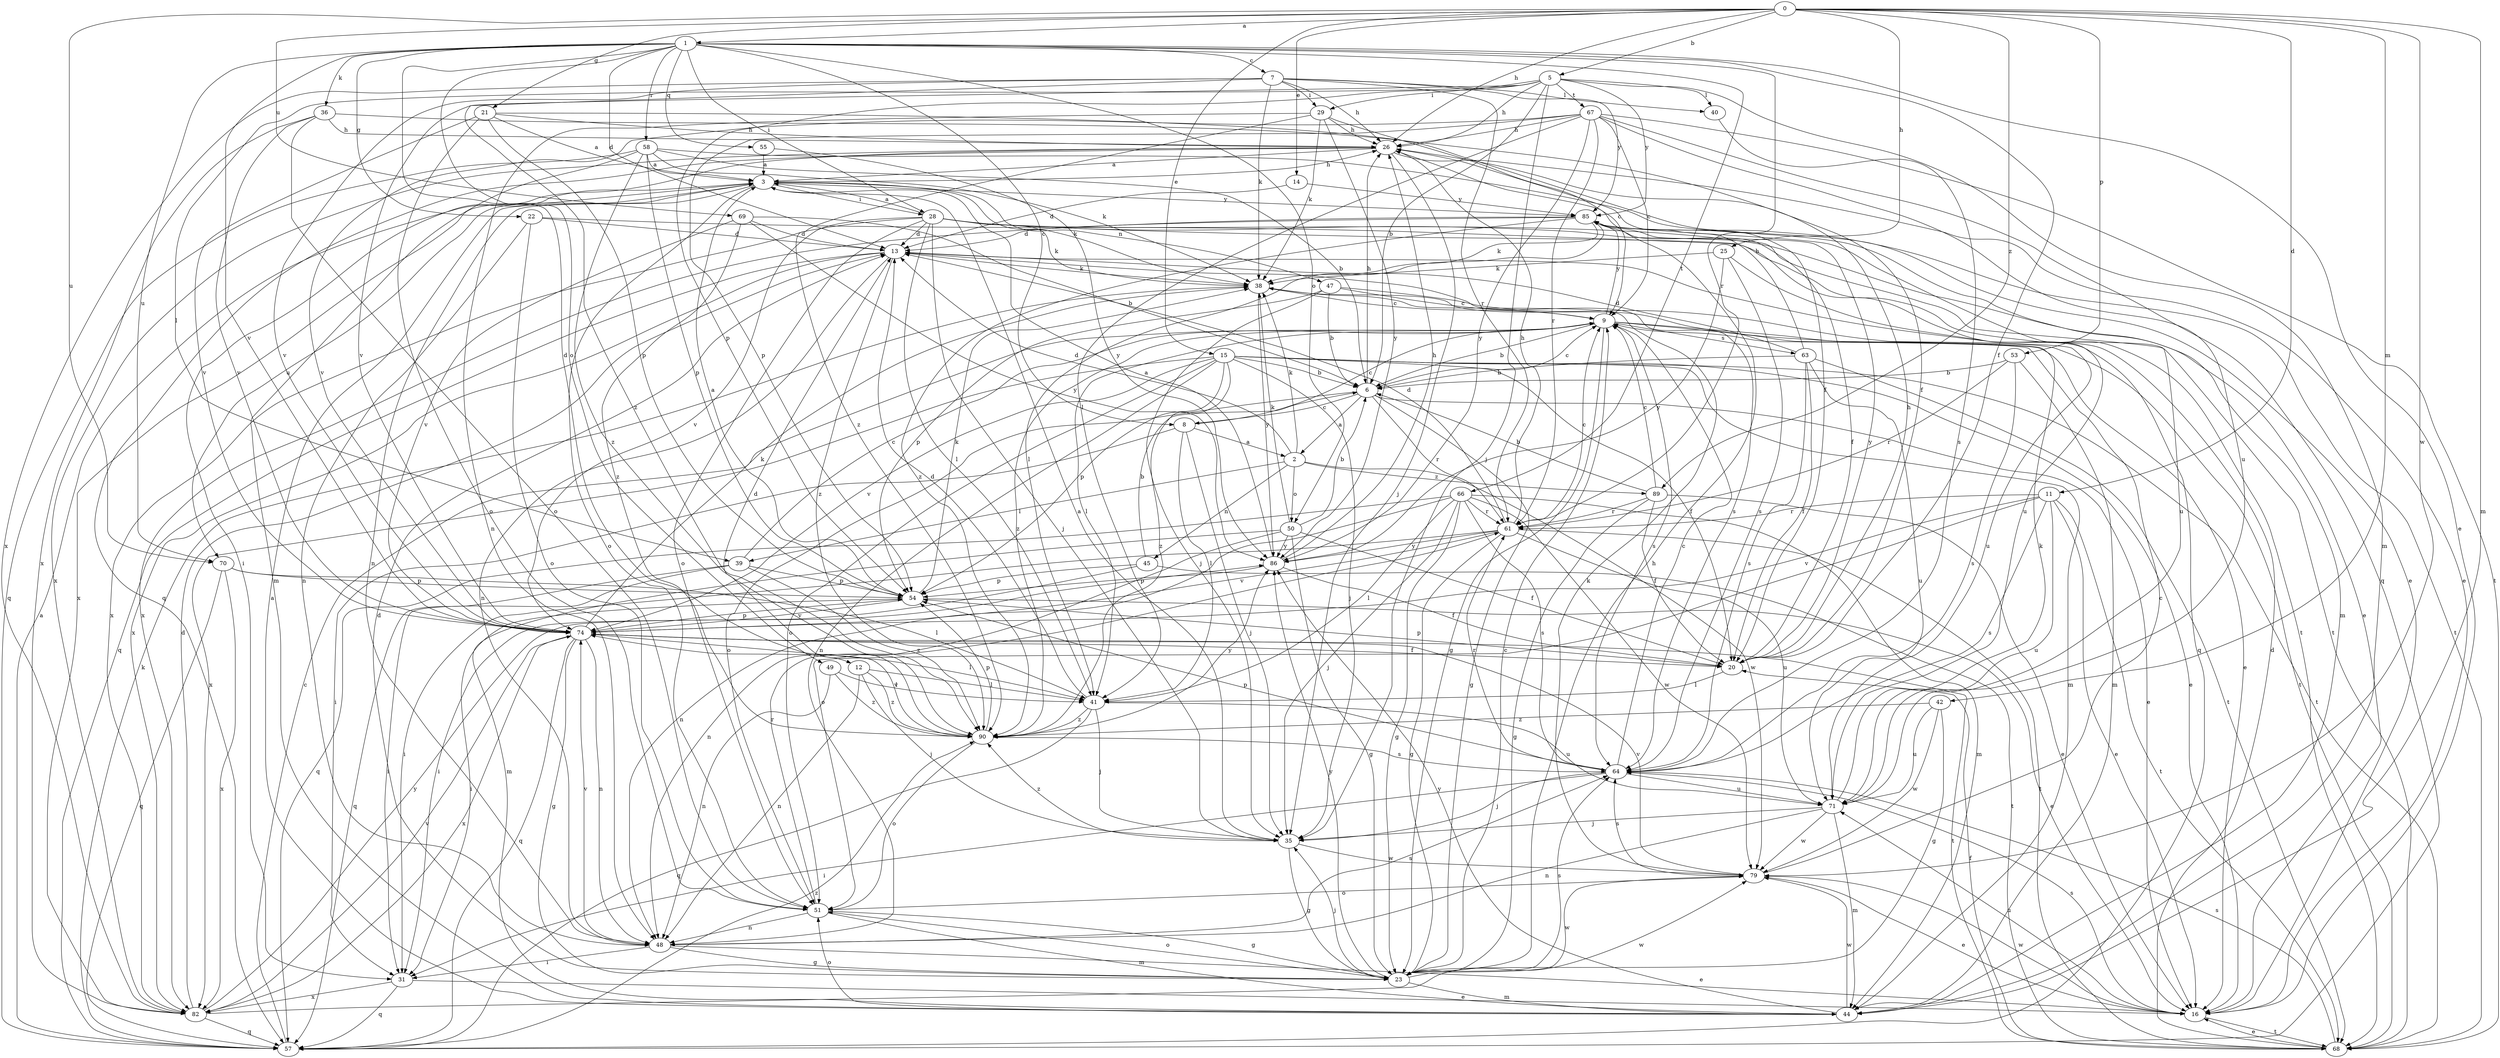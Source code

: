 strict digraph  {
0;
1;
2;
3;
5;
6;
7;
8;
9;
11;
12;
13;
14;
15;
16;
20;
21;
22;
23;
25;
26;
28;
29;
31;
35;
36;
38;
39;
40;
41;
42;
44;
45;
47;
48;
49;
50;
51;
53;
54;
55;
57;
58;
61;
63;
64;
66;
67;
68;
69;
70;
71;
74;
79;
82;
85;
86;
89;
90;
0 -> 1  [label=a];
0 -> 5  [label=b];
0 -> 11  [label=d];
0 -> 14  [label=e];
0 -> 15  [label=e];
0 -> 21  [label=g];
0 -> 25  [label=h];
0 -> 26  [label=h];
0 -> 42  [label=m];
0 -> 44  [label=m];
0 -> 53  [label=p];
0 -> 69  [label=u];
0 -> 70  [label=u];
0 -> 79  [label=w];
0 -> 89  [label=z];
1 -> 7  [label=c];
1 -> 8  [label=c];
1 -> 12  [label=d];
1 -> 13  [label=d];
1 -> 16  [label=e];
1 -> 20  [label=f];
1 -> 22  [label=g];
1 -> 28  [label=i];
1 -> 36  [label=k];
1 -> 49  [label=o];
1 -> 50  [label=o];
1 -> 55  [label=q];
1 -> 58  [label=r];
1 -> 61  [label=r];
1 -> 66  [label=t];
1 -> 70  [label=u];
1 -> 74  [label=v];
2 -> 13  [label=d];
2 -> 38  [label=k];
2 -> 39  [label=l];
2 -> 45  [label=n];
2 -> 50  [label=o];
2 -> 79  [label=w];
2 -> 89  [label=z];
3 -> 26  [label=h];
3 -> 28  [label=i];
3 -> 38  [label=k];
3 -> 47  [label=n];
3 -> 48  [label=n];
3 -> 51  [label=o];
3 -> 70  [label=u];
3 -> 82  [label=x];
3 -> 85  [label=y];
5 -> 6  [label=b];
5 -> 26  [label=h];
5 -> 29  [label=i];
5 -> 35  [label=j];
5 -> 39  [label=l];
5 -> 40  [label=l];
5 -> 44  [label=m];
5 -> 54  [label=p];
5 -> 67  [label=t];
5 -> 74  [label=v];
5 -> 85  [label=y];
6 -> 2  [label=a];
6 -> 8  [label=c];
6 -> 9  [label=c];
6 -> 16  [label=e];
6 -> 23  [label=g];
6 -> 26  [label=h];
6 -> 51  [label=o];
6 -> 61  [label=r];
7 -> 26  [label=h];
7 -> 29  [label=i];
7 -> 38  [label=k];
7 -> 40  [label=l];
7 -> 61  [label=r];
7 -> 74  [label=v];
7 -> 82  [label=x];
7 -> 85  [label=y];
7 -> 90  [label=z];
8 -> 2  [label=a];
8 -> 9  [label=c];
8 -> 31  [label=i];
8 -> 35  [label=j];
8 -> 41  [label=l];
9 -> 6  [label=b];
9 -> 16  [label=e];
9 -> 23  [label=g];
9 -> 41  [label=l];
9 -> 63  [label=s];
9 -> 64  [label=s];
9 -> 68  [label=t];
9 -> 85  [label=y];
9 -> 90  [label=z];
11 -> 16  [label=e];
11 -> 51  [label=o];
11 -> 61  [label=r];
11 -> 64  [label=s];
11 -> 68  [label=t];
11 -> 71  [label=u];
11 -> 74  [label=v];
12 -> 35  [label=j];
12 -> 41  [label=l];
12 -> 48  [label=n];
12 -> 90  [label=z];
13 -> 38  [label=k];
13 -> 48  [label=n];
13 -> 57  [label=q];
13 -> 64  [label=s];
13 -> 82  [label=x];
13 -> 90  [label=z];
14 -> 13  [label=d];
14 -> 85  [label=y];
15 -> 6  [label=b];
15 -> 16  [label=e];
15 -> 20  [label=f];
15 -> 35  [label=j];
15 -> 44  [label=m];
15 -> 48  [label=n];
15 -> 51  [label=o];
15 -> 54  [label=p];
15 -> 68  [label=t];
15 -> 74  [label=v];
15 -> 82  [label=x];
15 -> 90  [label=z];
16 -> 64  [label=s];
16 -> 68  [label=t];
16 -> 71  [label=u];
16 -> 79  [label=w];
20 -> 26  [label=h];
20 -> 41  [label=l];
20 -> 54  [label=p];
20 -> 85  [label=y];
21 -> 3  [label=a];
21 -> 20  [label=f];
21 -> 26  [label=h];
21 -> 51  [label=o];
21 -> 54  [label=p];
21 -> 74  [label=v];
22 -> 13  [label=d];
22 -> 48  [label=n];
22 -> 51  [label=o];
22 -> 68  [label=t];
23 -> 9  [label=c];
23 -> 13  [label=d];
23 -> 26  [label=h];
23 -> 35  [label=j];
23 -> 44  [label=m];
23 -> 51  [label=o];
23 -> 64  [label=s];
23 -> 79  [label=w];
23 -> 86  [label=y];
25 -> 38  [label=k];
25 -> 57  [label=q];
25 -> 64  [label=s];
25 -> 86  [label=y];
26 -> 3  [label=a];
26 -> 16  [label=e];
26 -> 31  [label=i];
26 -> 35  [label=j];
26 -> 57  [label=q];
26 -> 82  [label=x];
28 -> 3  [label=a];
28 -> 13  [label=d];
28 -> 16  [label=e];
28 -> 35  [label=j];
28 -> 38  [label=k];
28 -> 41  [label=l];
28 -> 51  [label=o];
28 -> 68  [label=t];
28 -> 71  [label=u];
28 -> 74  [label=v];
28 -> 82  [label=x];
29 -> 9  [label=c];
29 -> 26  [label=h];
29 -> 38  [label=k];
29 -> 48  [label=n];
29 -> 86  [label=y];
29 -> 90  [label=z];
31 -> 16  [label=e];
31 -> 57  [label=q];
31 -> 82  [label=x];
35 -> 3  [label=a];
35 -> 23  [label=g];
35 -> 79  [label=w];
35 -> 90  [label=z];
36 -> 20  [label=f];
36 -> 26  [label=h];
36 -> 51  [label=o];
36 -> 74  [label=v];
36 -> 82  [label=x];
38 -> 9  [label=c];
38 -> 86  [label=y];
39 -> 9  [label=c];
39 -> 31  [label=i];
39 -> 54  [label=p];
39 -> 57  [label=q];
39 -> 90  [label=z];
40 -> 64  [label=s];
41 -> 13  [label=d];
41 -> 35  [label=j];
41 -> 57  [label=q];
41 -> 71  [label=u];
41 -> 90  [label=z];
42 -> 23  [label=g];
42 -> 71  [label=u];
42 -> 79  [label=w];
42 -> 90  [label=z];
44 -> 3  [label=a];
44 -> 51  [label=o];
44 -> 79  [label=w];
44 -> 86  [label=y];
45 -> 6  [label=b];
45 -> 31  [label=i];
45 -> 54  [label=p];
45 -> 68  [label=t];
47 -> 6  [label=b];
47 -> 9  [label=c];
47 -> 35  [label=j];
47 -> 54  [label=p];
47 -> 71  [label=u];
48 -> 16  [label=e];
48 -> 23  [label=g];
48 -> 31  [label=i];
48 -> 64  [label=s];
48 -> 74  [label=v];
49 -> 41  [label=l];
49 -> 48  [label=n];
49 -> 90  [label=z];
50 -> 6  [label=b];
50 -> 20  [label=f];
50 -> 23  [label=g];
50 -> 38  [label=k];
50 -> 44  [label=m];
50 -> 48  [label=n];
50 -> 86  [label=y];
51 -> 23  [label=g];
51 -> 44  [label=m];
51 -> 48  [label=n];
51 -> 61  [label=r];
53 -> 6  [label=b];
53 -> 44  [label=m];
53 -> 61  [label=r];
53 -> 64  [label=s];
54 -> 3  [label=a];
54 -> 16  [label=e];
54 -> 31  [label=i];
54 -> 38  [label=k];
54 -> 74  [label=v];
55 -> 3  [label=a];
55 -> 86  [label=y];
57 -> 3  [label=a];
57 -> 9  [label=c];
57 -> 38  [label=k];
57 -> 90  [label=z];
58 -> 3  [label=a];
58 -> 6  [label=b];
58 -> 16  [label=e];
58 -> 38  [label=k];
58 -> 44  [label=m];
58 -> 54  [label=p];
58 -> 57  [label=q];
58 -> 90  [label=z];
61 -> 9  [label=c];
61 -> 13  [label=d];
61 -> 23  [label=g];
61 -> 26  [label=h];
61 -> 31  [label=i];
61 -> 68  [label=t];
61 -> 71  [label=u];
61 -> 74  [label=v];
61 -> 86  [label=y];
63 -> 6  [label=b];
63 -> 13  [label=d];
63 -> 20  [label=f];
63 -> 26  [label=h];
63 -> 64  [label=s];
63 -> 68  [label=t];
63 -> 71  [label=u];
64 -> 9  [label=c];
64 -> 31  [label=i];
64 -> 35  [label=j];
64 -> 54  [label=p];
64 -> 61  [label=r];
64 -> 71  [label=u];
66 -> 23  [label=g];
66 -> 35  [label=j];
66 -> 41  [label=l];
66 -> 44  [label=m];
66 -> 48  [label=n];
66 -> 57  [label=q];
66 -> 61  [label=r];
66 -> 64  [label=s];
66 -> 79  [label=w];
67 -> 9  [label=c];
67 -> 26  [label=h];
67 -> 41  [label=l];
67 -> 54  [label=p];
67 -> 57  [label=q];
67 -> 61  [label=r];
67 -> 68  [label=t];
67 -> 71  [label=u];
67 -> 74  [label=v];
67 -> 86  [label=y];
68 -> 13  [label=d];
68 -> 16  [label=e];
68 -> 20  [label=f];
68 -> 64  [label=s];
69 -> 6  [label=b];
69 -> 13  [label=d];
69 -> 74  [label=v];
69 -> 86  [label=y];
69 -> 90  [label=z];
70 -> 41  [label=l];
70 -> 54  [label=p];
70 -> 57  [label=q];
70 -> 82  [label=x];
71 -> 35  [label=j];
71 -> 38  [label=k];
71 -> 44  [label=m];
71 -> 48  [label=n];
71 -> 79  [label=w];
74 -> 20  [label=f];
74 -> 23  [label=g];
74 -> 38  [label=k];
74 -> 41  [label=l];
74 -> 48  [label=n];
74 -> 54  [label=p];
74 -> 57  [label=q];
74 -> 68  [label=t];
74 -> 82  [label=x];
79 -> 9  [label=c];
79 -> 16  [label=e];
79 -> 38  [label=k];
79 -> 51  [label=o];
79 -> 64  [label=s];
79 -> 74  [label=v];
82 -> 13  [label=d];
82 -> 57  [label=q];
82 -> 74  [label=v];
82 -> 79  [label=w];
82 -> 86  [label=y];
85 -> 13  [label=d];
85 -> 20  [label=f];
85 -> 38  [label=k];
85 -> 41  [label=l];
85 -> 44  [label=m];
85 -> 68  [label=t];
85 -> 71  [label=u];
85 -> 82  [label=x];
85 -> 90  [label=z];
86 -> 3  [label=a];
86 -> 20  [label=f];
86 -> 26  [label=h];
86 -> 54  [label=p];
89 -> 6  [label=b];
89 -> 9  [label=c];
89 -> 16  [label=e];
89 -> 20  [label=f];
89 -> 23  [label=g];
89 -> 61  [label=r];
90 -> 13  [label=d];
90 -> 51  [label=o];
90 -> 54  [label=p];
90 -> 64  [label=s];
90 -> 74  [label=v];
90 -> 86  [label=y];
}
